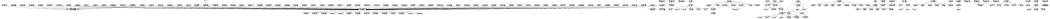 digraph world {
size="7,7";
	"10.2.202.222" -> "10.2.203.254";
	"192.168.0.127" -> "192.168.0.1";
	"10.2.200.53" -> "10.2.203.254";
	"10.2.7.254" -> "10.2.7.5";
	"10.2.200.112" -> "10.2.203.254";
	"10.2.0.182" -> "10.2.0.182";
	"10.2.201.1" -> "169.254.255.255";
	"10.2.1.254" -> "10.2.1.10";
	"10.2.0.182" -> "10.2.0.254";
	"10.2.201.76" -> "10.2.203.254";
	"10.2.2.3" -> "10.2.2.230";
	"10.2.1.3" -> "10.2.1.254";
	"10.2.2.254" -> "10.2.2.230";
	"10.2.202.98" -> "10.2.203.254";
	"10.2.7.254" -> "10.2.7.10";
	"10.2.200.53" -> "10.2.200.53";
	"10.2.2.254" -> "10.2.2.21";
	"10.2.5.254" -> "10.2.5.5";
	"10.2.202.11" -> "169.254.255.255";
	"10.2.2.8" -> "10.2.2.254";
	"10.2.7.254" -> "10.2.7.6";
	"10.2.203.254" -> "10.2.202.13";
	"10.2.201.65" -> "10.2.203.254";
	"10.2.201.15" -> "10.2.203.254";
	"10.2.203.162" -> "169.254.255.255";
	"10.2.202.160" -> "10.2.203.254";
	"10.2.201.210" -> "10.2.203.254";
	"10.2.200.12" -> "10.2.203.254";
	"10.2.200.174" -> "10.2.203.254";
	"10.2.201.15" -> "169.254.255.255";
	"10.2.203.159" -> "10.2.203.254";
	"10.2.5.254" -> "10.2.5.4";
	"10.2.202.240" -> "10.2.203.254";
	"10.2.203.184" -> "10.2.203.254";
	"192.168.0.134" -> "192.168.0.1";
	"10.2.203.166" -> "10.2.203.254";
	"10.2.203.196" -> "10.2.203.254";
	"10.2.0.182" -> "10.2.0.185";
	"10.2.3.254" -> "10.2.3.1";
	"10.2.201.86" -> "10.2.203.254";
	"10.2.202.127" -> "10.2.203.254";
	"10.2.201.107" -> "10.2.203.254";
	"10.2.0.185" -> "10.2.0.185";
	"10.210.251.110" -> "10.210.210.199";
	"10.2.7.250" -> "10.2.7.4";
	"10.2.203.254" -> "10.2.201.229";
	"10.2.6.254" -> "10.2.6.22";
	"10.2.2.12" -> "10.2.2.8";
	"10.2.201.34" -> "10.2.203.254";
	"10.2.200.237" -> "10.2.203.254";
	"10.2.2.13" -> "10.2.2.249";
	"10.2.6.249" -> "10.2.6.10";
	"192.168.1.175" -> "192.168.1.1";
	"10.2.7.249" -> "10.2.7.12";
	"10.2.2.8" -> "10.2.2.12";
	"10.2.203.96" -> "10.2.203.254";
	"10.2.2.254" -> "10.2.2.20";
	"10.2.201.117" -> "10.2.203.254";
	"10.2.203.254" -> "10.2.202.156";
	"10.2.0.182" -> "10.2.0.5";
	"10.2.2.2" -> "10.2.2.230";
	"10.2.202.92" -> "10.2.203.254";
	"10.2.201.137" -> "10.2.203.254";
	"10.2.203.254" -> "10.2.201.6";
	"10.2.1.254" -> "10.2.1.205";
	"10.2.200.110" -> "10.2.203.254";
	"10.2.3.7" -> "10.2.3.254";
	"10.2.203.254" -> "10.2.202.87";
	"10.2.1.6" -> "10.2.1.254";
	"10.2.200.170" -> "169.254.255.255";
	"10.2.2.250" -> "10.2.2.8";
	"10.2.1.15" -> "10.2.1.254";
	"10.2.4.254" -> "10.2.4.12";
	"10.2.0.187" -> "10.2.0.187";
	"10.2.0.254" -> "10.2.0.205";
	"0.0.0.0" -> "10.2.202.98";
	"192.168.1.64" -> "192.168.1.1";
	"10.2.203.96" -> "10.2.203.96";
	"10.2.2.12" -> "10.2.2.230";
	"10.2.0.182" -> "10.2.0.204";
	"10.2.200.217" -> "10.2.203.254";
	"10.2.201.170" -> "10.2.203.254";
	"10.2.200.252" -> "169.254.255.255";
	"10.2.5.254" -> "10.2.5.3";
	"10.2.3.7" -> "10.2.3.249";
	"10.2.4.254" -> "10.2.4.18";
	"10.2.2.8" -> "10.2.2.249";
	"10.2.202.237" -> "10.2.203.254";
	"10.2.203.254" -> "10.2.203.51";
	"10.2.1.250" -> "10.2.1.13";
	"10.2.202.227" -> "10.2.203.254";
	"10.2.200.218" -> "10.2.203.254";
	"10.2.203.254" -> "10.2.201.232";
	"10.2.200.97" -> "10.2.203.254";
	"10.2.201.103" -> "169.254.255.255";
	"10.2.200.118" -> "10.2.203.254";
	"192.168.0.126" -> "192.168.0.1";
	"10.2.202.242" -> "10.2.203.254";
	"10.2.6.254" -> "10.2.6.21";
	"10.2.7.249" -> "10.2.7.17";
	"10.2.3.254" -> "10.2.3.5";
	"10.2.0.185" -> "10.2.0.254";
	"10.2.4.254" -> "10.2.4.205";
	"10.2.3.254" -> "10.2.3.6";
	"10.2.201.130" -> "10.2.201.130";
	"10.2.202.68" -> "10.2.203.254";
	"10.2.3.254" -> "10.2.3.3";
	"10.2.6.254" -> "10.2.6.13";
	"10.2.202.14" -> "10.2.203.254";
	"10.2.7.250" -> "10.2.7.249";
	"10.2.203.254" -> "10.2.201.198";
	"10.2.201.25" -> "169.254.255.255";
	"10.2.202.222" -> "10.2.202.222";
	"10.2.2.254" -> "10.2.2.205";
	"10.2.4.254" -> "10.2.4.19";
	"10.2.0.185" -> "10.2.0.182";
	"10.2.2.12" -> "10.2.2.249";
	"10.2.203.96" -> "169.254.255.255";
	"10.2.202.130" -> "169.254.255.255";
	"10.2.201.25" -> "10.2.203.254";
	"10.2.7.249" -> "10.2.7.7";
	"10.2.5.254" -> "10.2.5.9";
	"10.2.2.8" -> "10.2.2.230";
	"10.2.200.163" -> "10.2.203.254";
	"10.2.203.190" -> "10.2.203.254";
	"10.2.0.182" -> "10.2.0.193";
	"10.2.200.217" -> "174.36.210.39";
	"10.2.200.207" -> "10.2.203.254";
	"10.2.200.120" -> "10.2.203.254";
	"10.2.200.132" -> "10.2.203.254";
	"10.2.5.254" -> "10.2.5.14";
	"10.2.201.25" -> "10.2.201.25";
	"10.2.6.254" -> "10.2.6.23";
	"10.2.7.254" -> "10.2.7.205";
	"10.2.203.196" -> "10.2.203.196";
	"10.2.200.53" -> "169.254.255.255";
	"10.2.200.51" -> "10.2.203.254";
	"10.2.203.254" -> "10.2.202.58";
	"10.2.1.3" -> "10.2.1.249";
	"10.2.201.188" -> "10.2.203.254";
	"10.2.0.249" -> "10.2.0.67";
	"10.2.1.3" -> "10.2.1.230";
	"10.2.201.39" -> "10.2.203.254";
	"10.2.3.254" -> "10.2.3.4";
	"10.2.202.47" -> "10.2.203.254";
	"10.2.200.40" -> "10.2.203.254";
	"10.2.201.16" -> "10.2.203.254";
	"10.2.3.254" -> "10.2.3.205";
	"10.2.2.13" -> "10.2.2.230";
	"10.2.0.249" -> "10.2.0.65";
	"10.2.2.250" -> "10.2.2.2";
	"10.2.200.110" -> "10.2.200.110";
	"10.2.6.250" -> "10.2.6.249";
	"10.2.203.254" -> "10.2.200.223";
	"10.2.5.254" -> "10.2.5.205";
	"10.2.6.15" -> "10.2.6.205";
	"192.168.1.140" -> "192.168.1.1";
	"10.2.201.130" -> "10.2.203.254";
	"10.2.0.250" -> "10.2.0.249";
	"10.2.201.1" -> "10.2.201.1";
	"10.2.5.254" -> "10.2.5.15";
	"10.2.201.1" -> "10.2.203.254";
	"10.2.2.8" -> "10.2.2.250";
	"10.2.202.218" -> "10.2.203.254";
	"10.2.203.44" -> "10.2.203.254";
	"10.2.200.25" -> "10.2.203.254";
	"10.2.203.129" -> "10.2.203.254";
	"10.2.5.254" -> "10.2.5.12";
	"10.2.201.191" -> "10.2.203.254";
	"10.2.202.224" -> "10.2.203.254";
	"10.2.2.254" -> "10.2.2.14";
	"10.2.6.254" -> "10.2.6.6";
	"10.2.200.236" -> "10.2.203.254";
	"10.2.200.211" -> "169.254.255.255";
	"10.2.203.254" -> "10.2.201.51";
	"10.2.2.12" -> "10.2.2.254";
	"10.2.0.68" -> "10.2.0.254";
	"10.2.0.182" -> "10.2.0.68";
	"10.2.4.254" -> "10.2.4.23";
	"10.2.201.105" -> "10.2.203.254";
	"10.2.2.3" -> "10.2.2.249";
	"10.2.1.15" -> "10.2.1.230";
	"10.2.3.250" -> "10.2.3.249";
	"10.2.203.162" -> "10.2.203.254";
	"10.2.0.249" -> "10.2.0.64";
	"10.2.0.182" -> "10.2.0.187";
	"10.2.2.2" -> "10.2.2.254";
	"10.2.0.182" -> "10.2.0.2";
	"10.2.203.254" -> "10.2.203.173";
	"10.2.201.210" -> "169.254.255.255";
	"192.168.1.188" -> "192.168.1.1";
	"10.2.6.254" -> "10.2.6.205";
	"10.2.0.182" -> "10.2.0.190";
	"10.2.200.77" -> "10.2.203.254";
	"10.2.202.119" -> "169.254.255.255";
	"10.2.203.162" -> "10.2.203.162";
	"10.2.203.254" -> "10.2.201.78";
	"10.2.200.35" -> "10.2.203.254";
	"10.2.200.224" -> "10.2.203.254";
	"10.2.201.210" -> "10.2.201.210";
	"10.200.1.205" -> "10.255.255.254";
	"10.2.1.254" -> "10.2.1.230";
	"10.2.7.254" -> "10.2.7.13";
	"10.2.1.6" -> "10.2.1.230";
	"10.2.200.40" -> "169.254.255.255";
	"10.2.200.120" -> "10.2.200.120";
	"10.2.2.3" -> "10.2.2.205";
	"10.2.202.11" -> "10.2.203.254";
	"10.2.0.185" -> "10.2.0.187";
	"10.2.203.190" -> "173.194.42.66";
	"10.2.201.222" -> "10.2.203.254";
	"10.2.200.120" -> "169.254.255.255";
	"10.2.7.254" -> "10.2.7.19";
	"10.2.201.132" -> "10.2.203.254";
	"10.2.2.254" -> "10.2.2.11";
	"0.0.0.0" -> "10.2.203.196";
	"10.2.202.199" -> "10.2.203.254";
	"10.2.1.15" -> "10.2.1.249";
	"10.2.203.254" -> "10.2.200.188";
	"10.2.7.55" -> "10.2.7.254";
	"10.2.5.254" -> "10.2.5.6";
	"0.0.0.0" -> "10.2.203.129";
	"10.2.201.84" -> "10.2.203.254";
	"10.2.201.186" -> "10.2.203.254";
	"10.2.1.6" -> "10.2.1.249";
}
